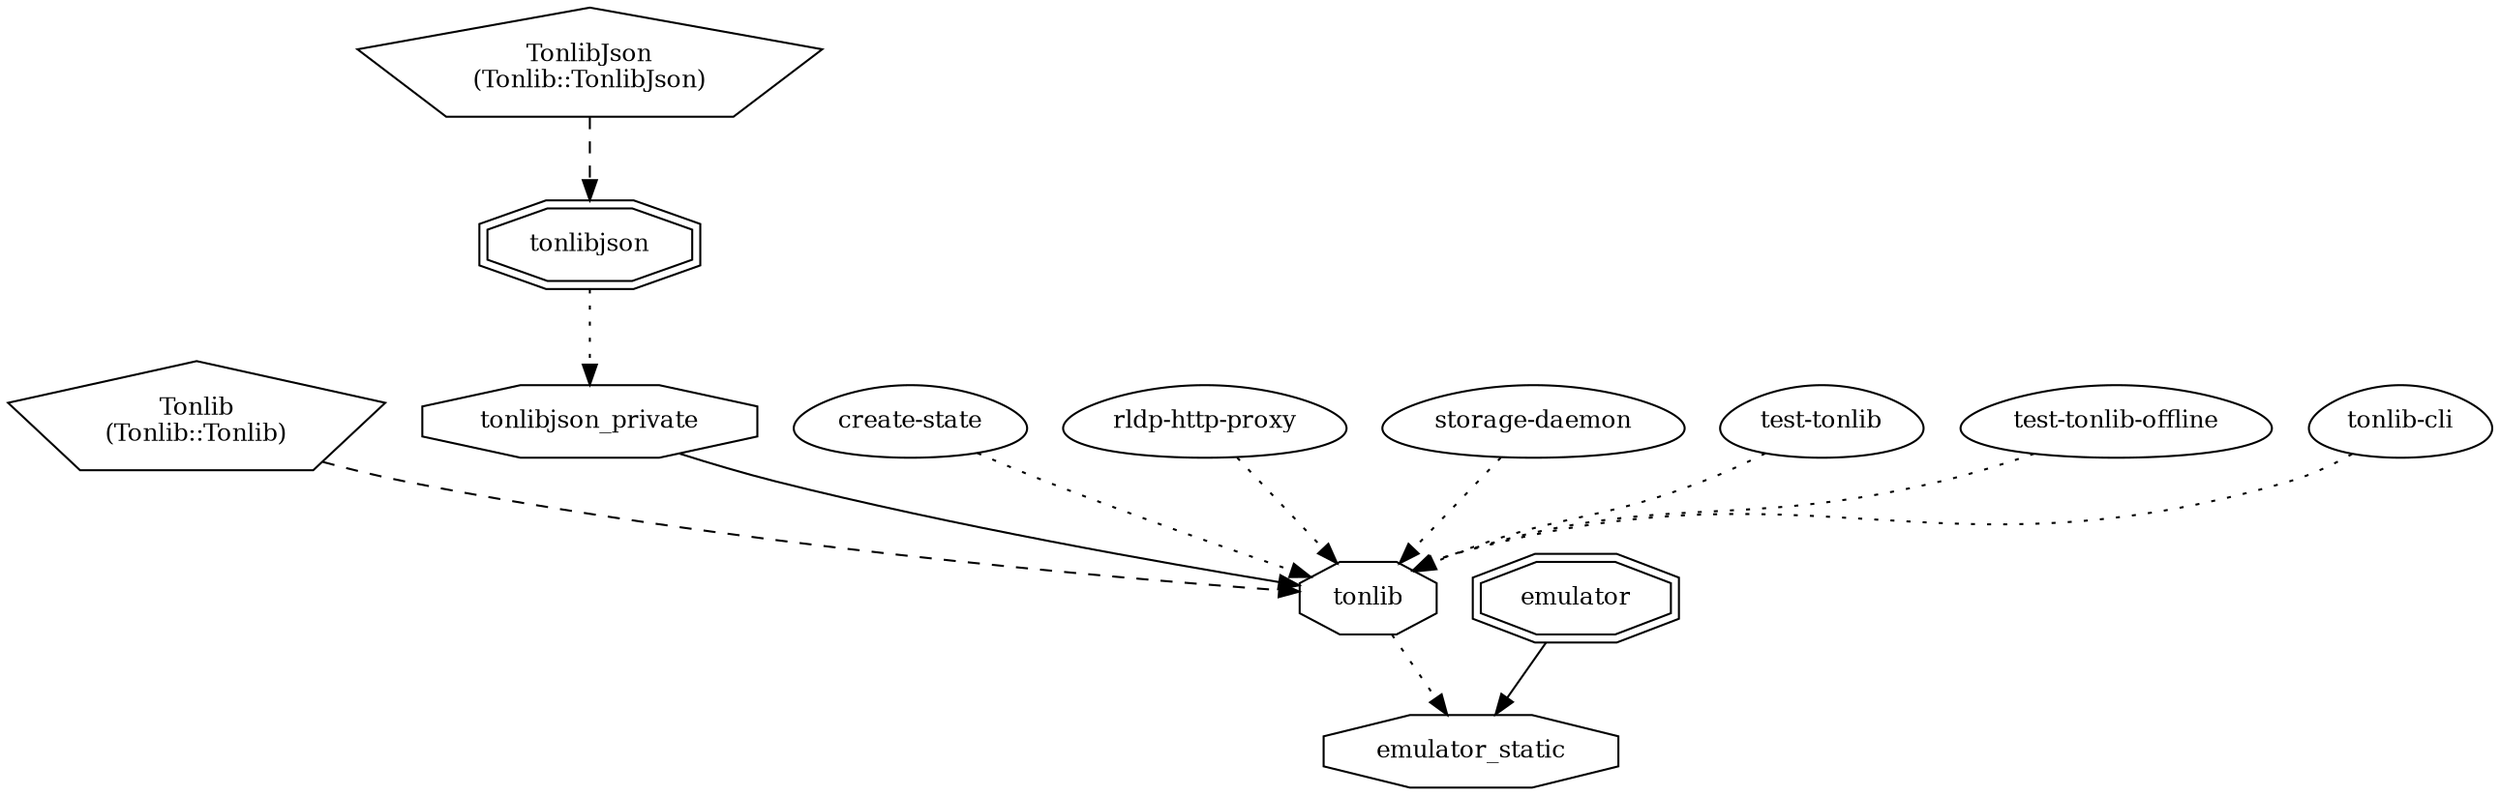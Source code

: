 digraph "emulator_static" {
node [
  fontsize = "12"
];
    "node21" [ label = "emulator_static", shape = octagon ];
    "node1" [ label = "tonlib", shape = octagon ];
    "node1" -> "node21" [ style = dotted ] // tonlib -> emulator_static
    "node0" [ label = "Tonlib\n(Tonlib::Tonlib)", shape = pentagon ];
    "node0" -> "node1" [ style = dashed ] // Tonlib -> tonlib
    "node35" [ label = "tonlibjson_private", shape = octagon ];
    "node35" -> "node1"  // tonlibjson_private -> tonlib
    "node34" [ label = "tonlibjson", shape = doubleoctagon ];
    "node34" -> "node35" [ style = dotted ] // tonlibjson -> tonlibjson_private
    "node33" [ label = "TonlibJson\n(Tonlib::TonlibJson)", shape = pentagon ];
    "node33" -> "node34" [ style = dashed ] // TonlibJson -> tonlibjson
    "node64" [ label = "create-state", shape = egg ];
    "node64" -> "node1" [ style = dotted ] // create-state -> tonlib
    "node90" [ label = "rldp-http-proxy", shape = egg ];
    "node90" -> "node1" [ style = dotted ] // rldp-http-proxy -> tonlib
    "node94" [ label = "storage-daemon", shape = egg ];
    "node94" -> "node1" [ style = dotted ] // storage-daemon -> tonlib
    "node122" [ label = "test-tonlib", shape = egg ];
    "node122" -> "node1" [ style = dotted ] // test-tonlib -> tonlib
    "node123" [ label = "test-tonlib-offline", shape = egg ];
    "node123" -> "node1" [ style = dotted ] // test-tonlib-offline -> tonlib
    "node127" [ label = "tonlib-cli", shape = egg ];
    "node127" -> "node1" [ style = dotted ] // tonlib-cli -> tonlib
    "node72" [ label = "emulator", shape = doubleoctagon ];
    "node72" -> "node21"  // emulator -> emulator_static
}

